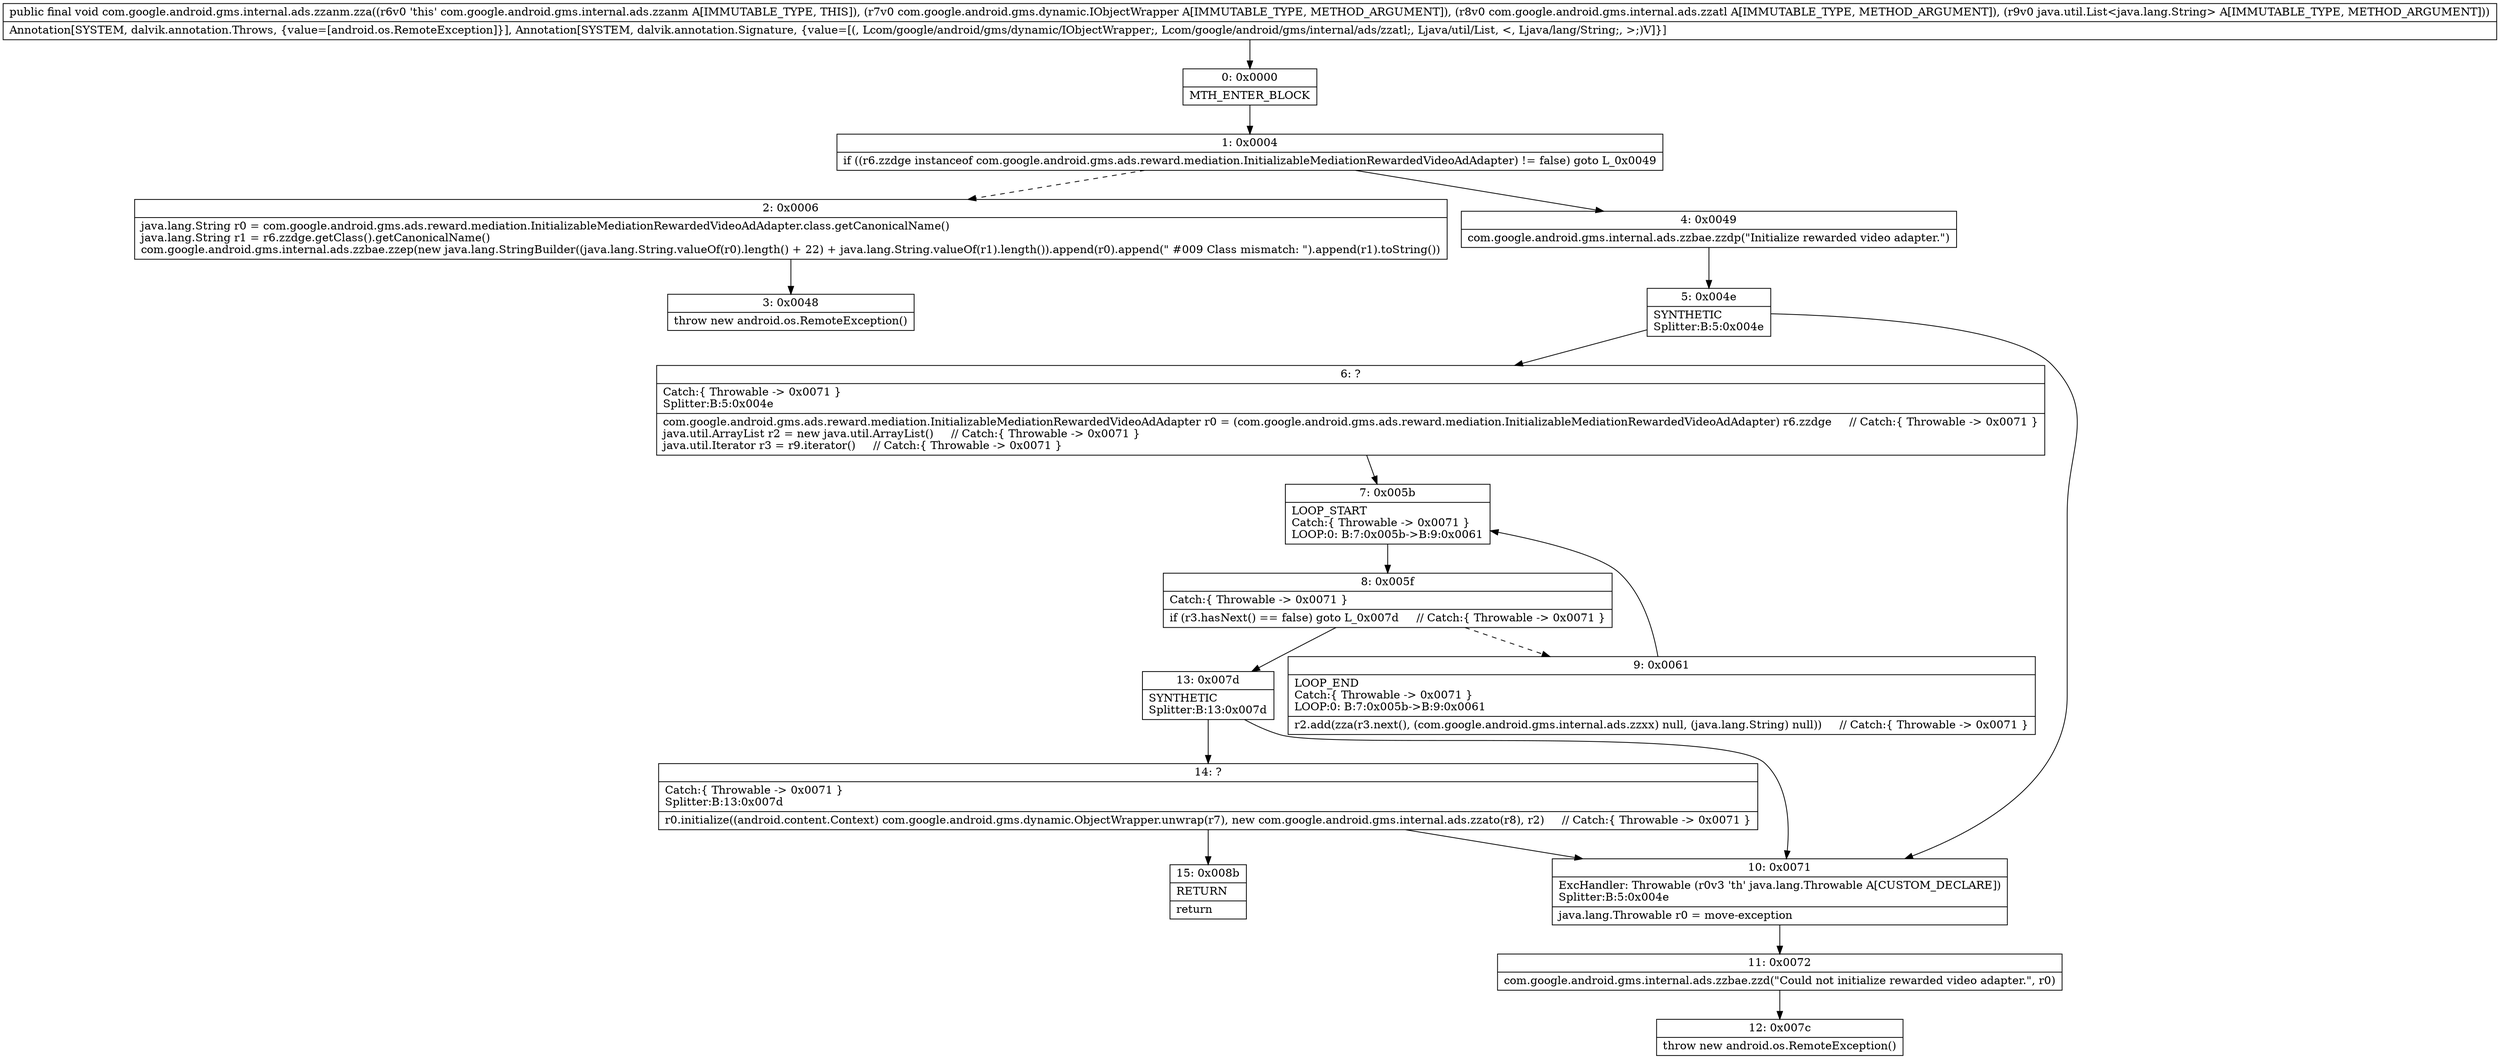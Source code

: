 digraph "CFG forcom.google.android.gms.internal.ads.zzanm.zza(Lcom\/google\/android\/gms\/dynamic\/IObjectWrapper;Lcom\/google\/android\/gms\/internal\/ads\/zzatl;Ljava\/util\/List;)V" {
Node_0 [shape=record,label="{0\:\ 0x0000|MTH_ENTER_BLOCK\l}"];
Node_1 [shape=record,label="{1\:\ 0x0004|if ((r6.zzdge instanceof com.google.android.gms.ads.reward.mediation.InitializableMediationRewardedVideoAdAdapter) != false) goto L_0x0049\l}"];
Node_2 [shape=record,label="{2\:\ 0x0006|java.lang.String r0 = com.google.android.gms.ads.reward.mediation.InitializableMediationRewardedVideoAdAdapter.class.getCanonicalName()\ljava.lang.String r1 = r6.zzdge.getClass().getCanonicalName()\lcom.google.android.gms.internal.ads.zzbae.zzep(new java.lang.StringBuilder((java.lang.String.valueOf(r0).length() + 22) + java.lang.String.valueOf(r1).length()).append(r0).append(\" #009 Class mismatch: \").append(r1).toString())\l}"];
Node_3 [shape=record,label="{3\:\ 0x0048|throw new android.os.RemoteException()\l}"];
Node_4 [shape=record,label="{4\:\ 0x0049|com.google.android.gms.internal.ads.zzbae.zzdp(\"Initialize rewarded video adapter.\")\l}"];
Node_5 [shape=record,label="{5\:\ 0x004e|SYNTHETIC\lSplitter:B:5:0x004e\l}"];
Node_6 [shape=record,label="{6\:\ ?|Catch:\{ Throwable \-\> 0x0071 \}\lSplitter:B:5:0x004e\l|com.google.android.gms.ads.reward.mediation.InitializableMediationRewardedVideoAdAdapter r0 = (com.google.android.gms.ads.reward.mediation.InitializableMediationRewardedVideoAdAdapter) r6.zzdge     \/\/ Catch:\{ Throwable \-\> 0x0071 \}\ljava.util.ArrayList r2 = new java.util.ArrayList()     \/\/ Catch:\{ Throwable \-\> 0x0071 \}\ljava.util.Iterator r3 = r9.iterator()     \/\/ Catch:\{ Throwable \-\> 0x0071 \}\l}"];
Node_7 [shape=record,label="{7\:\ 0x005b|LOOP_START\lCatch:\{ Throwable \-\> 0x0071 \}\lLOOP:0: B:7:0x005b\-\>B:9:0x0061\l}"];
Node_8 [shape=record,label="{8\:\ 0x005f|Catch:\{ Throwable \-\> 0x0071 \}\l|if (r3.hasNext() == false) goto L_0x007d     \/\/ Catch:\{ Throwable \-\> 0x0071 \}\l}"];
Node_9 [shape=record,label="{9\:\ 0x0061|LOOP_END\lCatch:\{ Throwable \-\> 0x0071 \}\lLOOP:0: B:7:0x005b\-\>B:9:0x0061\l|r2.add(zza(r3.next(), (com.google.android.gms.internal.ads.zzxx) null, (java.lang.String) null))     \/\/ Catch:\{ Throwable \-\> 0x0071 \}\l}"];
Node_10 [shape=record,label="{10\:\ 0x0071|ExcHandler: Throwable (r0v3 'th' java.lang.Throwable A[CUSTOM_DECLARE])\lSplitter:B:5:0x004e\l|java.lang.Throwable r0 = move\-exception\l}"];
Node_11 [shape=record,label="{11\:\ 0x0072|com.google.android.gms.internal.ads.zzbae.zzd(\"Could not initialize rewarded video adapter.\", r0)\l}"];
Node_12 [shape=record,label="{12\:\ 0x007c|throw new android.os.RemoteException()\l}"];
Node_13 [shape=record,label="{13\:\ 0x007d|SYNTHETIC\lSplitter:B:13:0x007d\l}"];
Node_14 [shape=record,label="{14\:\ ?|Catch:\{ Throwable \-\> 0x0071 \}\lSplitter:B:13:0x007d\l|r0.initialize((android.content.Context) com.google.android.gms.dynamic.ObjectWrapper.unwrap(r7), new com.google.android.gms.internal.ads.zzato(r8), r2)     \/\/ Catch:\{ Throwable \-\> 0x0071 \}\l}"];
Node_15 [shape=record,label="{15\:\ 0x008b|RETURN\l|return\l}"];
MethodNode[shape=record,label="{public final void com.google.android.gms.internal.ads.zzanm.zza((r6v0 'this' com.google.android.gms.internal.ads.zzanm A[IMMUTABLE_TYPE, THIS]), (r7v0 com.google.android.gms.dynamic.IObjectWrapper A[IMMUTABLE_TYPE, METHOD_ARGUMENT]), (r8v0 com.google.android.gms.internal.ads.zzatl A[IMMUTABLE_TYPE, METHOD_ARGUMENT]), (r9v0 java.util.List\<java.lang.String\> A[IMMUTABLE_TYPE, METHOD_ARGUMENT]))  | Annotation[SYSTEM, dalvik.annotation.Throws, \{value=[android.os.RemoteException]\}], Annotation[SYSTEM, dalvik.annotation.Signature, \{value=[(, Lcom\/google\/android\/gms\/dynamic\/IObjectWrapper;, Lcom\/google\/android\/gms\/internal\/ads\/zzatl;, Ljava\/util\/List, \<, Ljava\/lang\/String;, \>;)V]\}]\l}"];
MethodNode -> Node_0;
Node_0 -> Node_1;
Node_1 -> Node_2[style=dashed];
Node_1 -> Node_4;
Node_2 -> Node_3;
Node_4 -> Node_5;
Node_5 -> Node_6;
Node_5 -> Node_10;
Node_6 -> Node_7;
Node_7 -> Node_8;
Node_8 -> Node_9[style=dashed];
Node_8 -> Node_13;
Node_9 -> Node_7;
Node_10 -> Node_11;
Node_11 -> Node_12;
Node_13 -> Node_14;
Node_13 -> Node_10;
Node_14 -> Node_15;
Node_14 -> Node_10;
}


